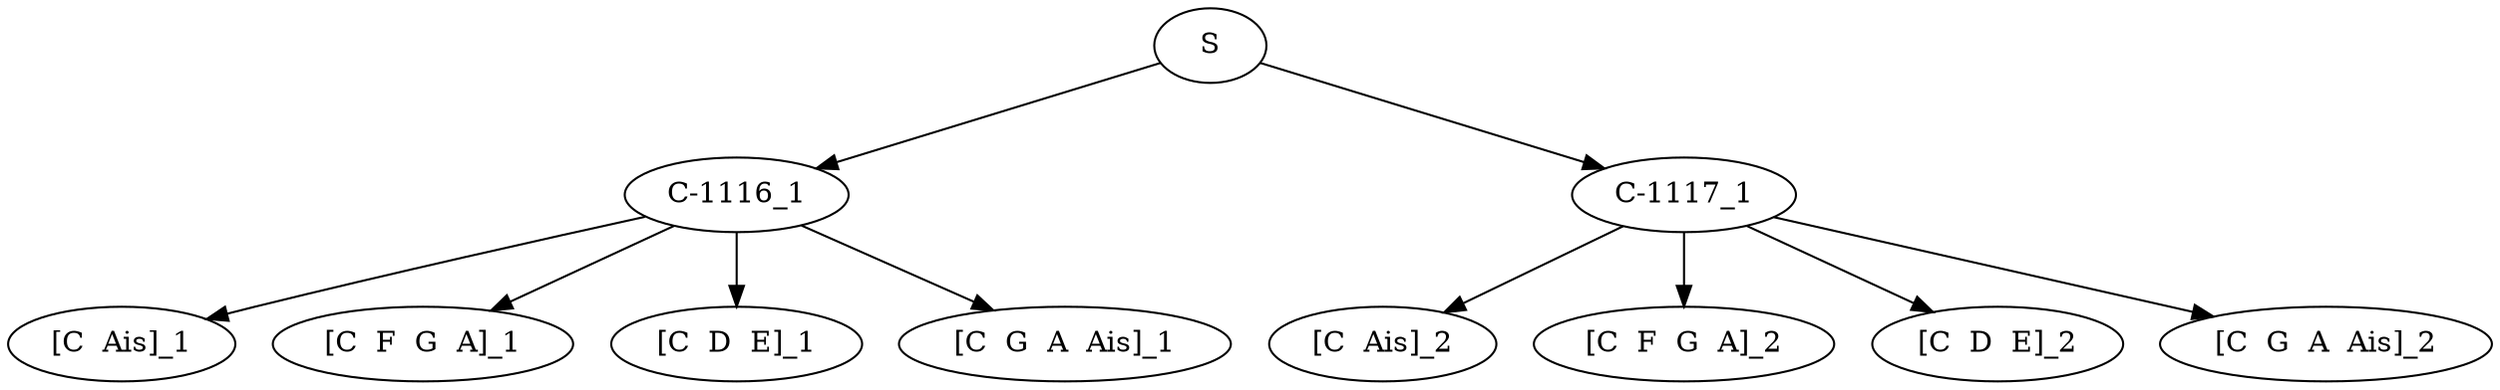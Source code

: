 digraph sample{
"S" -> "C-1116_1";
"C-1116_1" -> "[C  Ais]_1";
"C-1116_1" -> "[C  F  G  A]_1";
"C-1116_1" -> "[C  D  E]_1";
"C-1116_1" -> "[C  G  A  Ais]_1";
"S" -> "C-1117_1";
"C-1117_1" -> "[C  Ais]_2";
"C-1117_1" -> "[C  F  G  A]_2";
"C-1117_1" -> "[C  D  E]_2";
"C-1117_1" -> "[C  G  A  Ais]_2";

{rank = min; "S";}
{rank = same; "C-1116_1"; "C-1117_1";}
{rank = same; "[C  Ais]_1"; "[C  Ais]_2"; "[C  D  E]_1"; "[C  D  E]_2"; "[C  F  G  A]_1"; "[C  F  G  A]_2"; "[C  G  A  Ais]_1"; "[C  G  A  Ais]_2";}
}